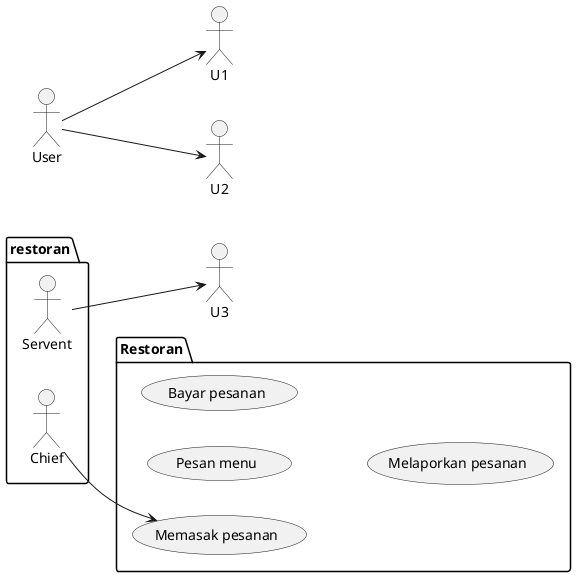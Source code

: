 @startuml pert2 
left to right direction 

actor User as user 
package restoran {
    actor Servent as serv 
    actor Chief as chief 
}

package Restoran {
    usecase "Pesan menu" as u1
    usecase "Bayar pesanan" as u2
    usecase "Melaporkan pesanan" as u3
    usecase "Memasak pesanan" as u4 
}

user --> U1
user --> U2
serv --> U3
chief --> u4



@enduml